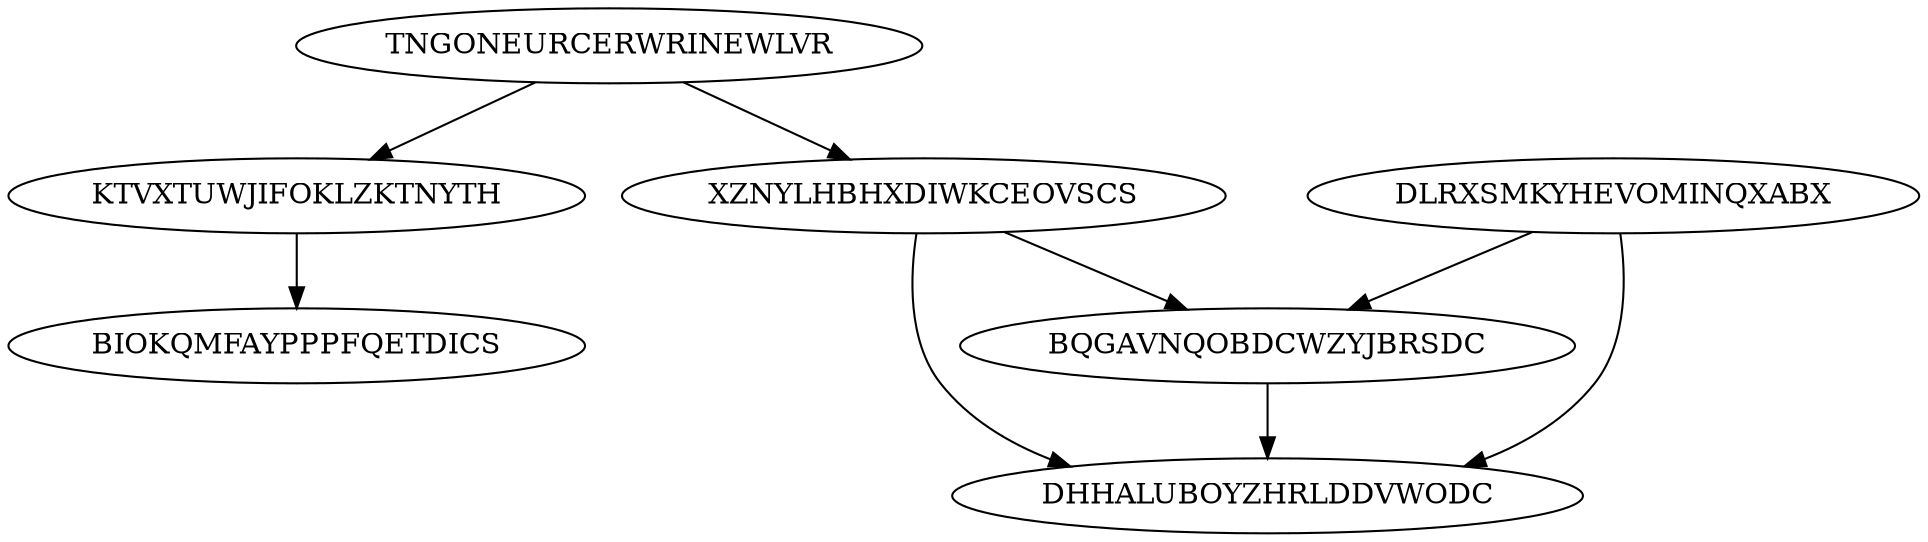 digraph N7M8 {
	TNGONEURCERWRINEWLVR	[Weight=16];
	KTVXTUWJIFOKLZKTNYTH	[Weight=16];
	XZNYLHBHXDIWKCEOVSCS	[Weight=20];
	DLRXSMKYHEVOMINQXABX	[Weight=12];
	BQGAVNQOBDCWZYJBRSDC	[Weight=19];
	DHHALUBOYZHRLDDVWODC	[Weight=14];
	BIOKQMFAYPPPFQETDICS	[Weight=13];
	XZNYLHBHXDIWKCEOVSCS -> DHHALUBOYZHRLDDVWODC [Weight=16];
	BQGAVNQOBDCWZYJBRSDC -> DHHALUBOYZHRLDDVWODC [Weight=11];
	XZNYLHBHXDIWKCEOVSCS -> BQGAVNQOBDCWZYJBRSDC [Weight=19];
	TNGONEURCERWRINEWLVR -> KTVXTUWJIFOKLZKTNYTH [Weight=15];
	TNGONEURCERWRINEWLVR -> XZNYLHBHXDIWKCEOVSCS [Weight=18];
	KTVXTUWJIFOKLZKTNYTH -> BIOKQMFAYPPPFQETDICS [Weight=18];
	DLRXSMKYHEVOMINQXABX -> BQGAVNQOBDCWZYJBRSDC [Weight=11];
	DLRXSMKYHEVOMINQXABX -> DHHALUBOYZHRLDDVWODC [Weight=17];
}
